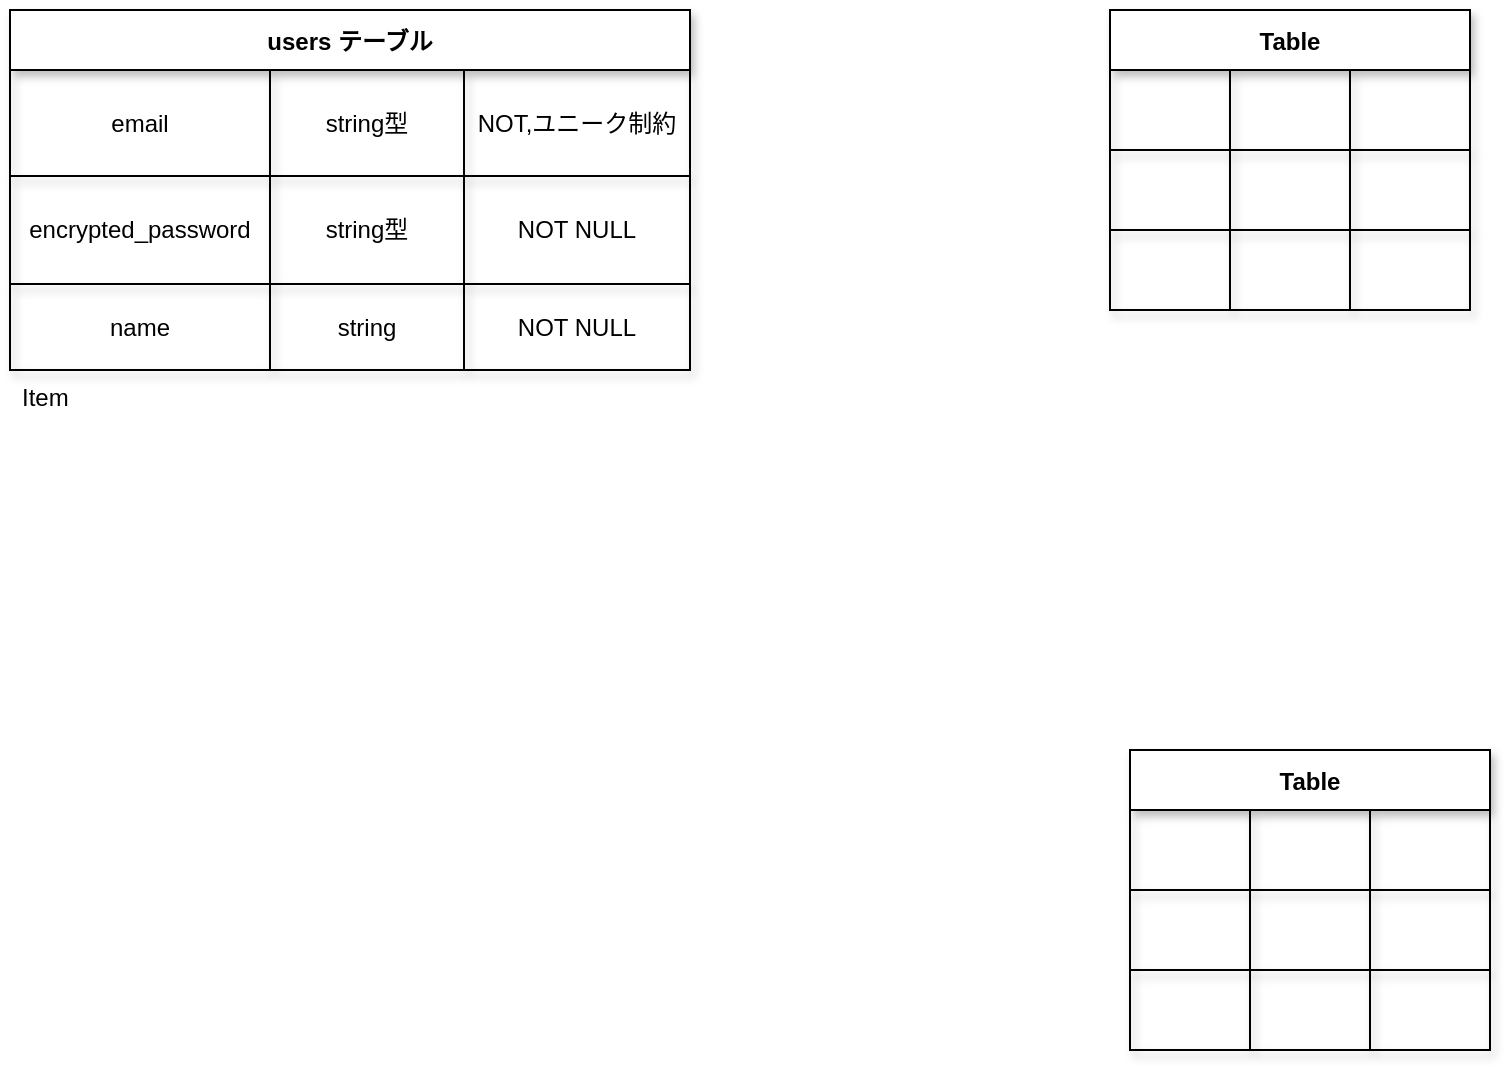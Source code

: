 <mxfile>
    <diagram id="vcXFzM7l5IMJW_i7DsGZ" name="ページ1">
        <mxGraphModel dx="671" dy="673" grid="1" gridSize="10" guides="1" tooltips="1" connect="1" arrows="1" fold="1" page="1" pageScale="1" pageWidth="827" pageHeight="1169" math="0" shadow="0">
            <root>
                <mxCell id="0"/>
                <mxCell id="1" parent="0"/>
                <mxCell id="Ho1ewUfBM50AbFPdHpz6-84" value="users テーブル" style="shape=table;startSize=30;container=1;collapsible=0;childLayout=tableLayout;fontStyle=1;align=center;shadow=1;strokeColor=default;" vertex="1" parent="1">
                    <mxGeometry x="40" y="40" width="340" height="180" as="geometry"/>
                </mxCell>
                <mxCell id="Ho1ewUfBM50AbFPdHpz6-85" value="" style="shape=tableRow;horizontal=0;startSize=0;swimlaneHead=0;swimlaneBody=0;top=0;left=0;bottom=0;right=0;collapsible=0;dropTarget=0;fillColor=none;points=[[0,0.5],[1,0.5]];portConstraint=eastwest;shadow=1;strokeColor=default;" vertex="1" parent="Ho1ewUfBM50AbFPdHpz6-84">
                    <mxGeometry y="30" width="340" height="53" as="geometry"/>
                </mxCell>
                <mxCell id="Ho1ewUfBM50AbFPdHpz6-86" value="email" style="shape=partialRectangle;html=1;whiteSpace=wrap;connectable=0;fillColor=none;top=0;left=0;bottom=0;right=0;overflow=hidden;shadow=1;strokeColor=default;" vertex="1" parent="Ho1ewUfBM50AbFPdHpz6-85">
                    <mxGeometry width="130" height="53" as="geometry">
                        <mxRectangle width="130" height="53" as="alternateBounds"/>
                    </mxGeometry>
                </mxCell>
                <mxCell id="Ho1ewUfBM50AbFPdHpz6-87" value="string型" style="shape=partialRectangle;html=1;whiteSpace=wrap;connectable=0;fillColor=none;top=0;left=0;bottom=0;right=0;overflow=hidden;shadow=1;strokeColor=default;" vertex="1" parent="Ho1ewUfBM50AbFPdHpz6-85">
                    <mxGeometry x="130" width="97" height="53" as="geometry">
                        <mxRectangle width="97" height="53" as="alternateBounds"/>
                    </mxGeometry>
                </mxCell>
                <mxCell id="Ho1ewUfBM50AbFPdHpz6-88" value="NOT,ユニーク制約" style="shape=partialRectangle;html=1;whiteSpace=wrap;connectable=0;fillColor=none;top=0;left=0;bottom=0;right=0;overflow=hidden;shadow=1;strokeColor=default;" vertex="1" parent="Ho1ewUfBM50AbFPdHpz6-85">
                    <mxGeometry x="227" width="113" height="53" as="geometry">
                        <mxRectangle width="113" height="53" as="alternateBounds"/>
                    </mxGeometry>
                </mxCell>
                <mxCell id="Ho1ewUfBM50AbFPdHpz6-89" value="" style="shape=tableRow;horizontal=0;startSize=0;swimlaneHead=0;swimlaneBody=0;top=0;left=0;bottom=0;right=0;collapsible=0;dropTarget=0;fillColor=none;points=[[0,0.5],[1,0.5]];portConstraint=eastwest;shadow=1;strokeColor=default;" vertex="1" parent="Ho1ewUfBM50AbFPdHpz6-84">
                    <mxGeometry y="83" width="340" height="54" as="geometry"/>
                </mxCell>
                <mxCell id="Ho1ewUfBM50AbFPdHpz6-90" value="encrypted_password" style="shape=partialRectangle;html=1;whiteSpace=wrap;connectable=0;fillColor=none;top=0;left=0;bottom=0;right=0;overflow=hidden;shadow=1;strokeColor=default;" vertex="1" parent="Ho1ewUfBM50AbFPdHpz6-89">
                    <mxGeometry width="130" height="54" as="geometry">
                        <mxRectangle width="130" height="54" as="alternateBounds"/>
                    </mxGeometry>
                </mxCell>
                <mxCell id="Ho1ewUfBM50AbFPdHpz6-91" value="string型" style="shape=partialRectangle;html=1;whiteSpace=wrap;connectable=0;fillColor=none;top=0;left=0;bottom=0;right=0;overflow=hidden;shadow=1;strokeColor=default;" vertex="1" parent="Ho1ewUfBM50AbFPdHpz6-89">
                    <mxGeometry x="130" width="97" height="54" as="geometry">
                        <mxRectangle width="97" height="54" as="alternateBounds"/>
                    </mxGeometry>
                </mxCell>
                <mxCell id="Ho1ewUfBM50AbFPdHpz6-92" value="NOT NULL" style="shape=partialRectangle;html=1;whiteSpace=wrap;connectable=0;fillColor=none;top=0;left=0;bottom=0;right=0;overflow=hidden;shadow=1;strokeColor=default;" vertex="1" parent="Ho1ewUfBM50AbFPdHpz6-89">
                    <mxGeometry x="227" width="113" height="54" as="geometry">
                        <mxRectangle width="113" height="54" as="alternateBounds"/>
                    </mxGeometry>
                </mxCell>
                <mxCell id="Ho1ewUfBM50AbFPdHpz6-93" value="" style="shape=tableRow;horizontal=0;startSize=0;swimlaneHead=0;swimlaneBody=0;top=0;left=0;bottom=0;right=0;collapsible=0;dropTarget=0;fillColor=none;points=[[0,0.5],[1,0.5]];portConstraint=eastwest;shadow=1;strokeColor=default;" vertex="1" parent="Ho1ewUfBM50AbFPdHpz6-84">
                    <mxGeometry y="137" width="340" height="43" as="geometry"/>
                </mxCell>
                <mxCell id="Ho1ewUfBM50AbFPdHpz6-94" value="name" style="shape=partialRectangle;html=1;whiteSpace=wrap;connectable=0;fillColor=none;top=0;left=0;bottom=0;right=0;overflow=hidden;shadow=1;strokeColor=default;" vertex="1" parent="Ho1ewUfBM50AbFPdHpz6-93">
                    <mxGeometry width="130" height="43" as="geometry">
                        <mxRectangle width="130" height="43" as="alternateBounds"/>
                    </mxGeometry>
                </mxCell>
                <mxCell id="Ho1ewUfBM50AbFPdHpz6-95" value="string" style="shape=partialRectangle;html=1;whiteSpace=wrap;connectable=0;fillColor=none;top=0;left=0;bottom=0;right=0;overflow=hidden;shadow=1;strokeColor=default;" vertex="1" parent="Ho1ewUfBM50AbFPdHpz6-93">
                    <mxGeometry x="130" width="97" height="43" as="geometry">
                        <mxRectangle width="97" height="43" as="alternateBounds"/>
                    </mxGeometry>
                </mxCell>
                <mxCell id="Ho1ewUfBM50AbFPdHpz6-96" value="NOT NULL" style="shape=partialRectangle;html=1;whiteSpace=wrap;connectable=0;fillColor=none;top=0;left=0;bottom=0;right=0;overflow=hidden;shadow=1;strokeColor=default;" vertex="1" parent="Ho1ewUfBM50AbFPdHpz6-93">
                    <mxGeometry x="227" width="113" height="43" as="geometry">
                        <mxRectangle width="113" height="43" as="alternateBounds"/>
                    </mxGeometry>
                </mxCell>
                <mxCell id="Ho1ewUfBM50AbFPdHpz6-97" value="Table" style="shape=table;startSize=30;container=1;collapsible=0;childLayout=tableLayout;fontStyle=1;align=center;shadow=1;strokeColor=default;" vertex="1" parent="1">
                    <mxGeometry x="590" y="40" width="180" height="150" as="geometry"/>
                </mxCell>
                <mxCell id="Ho1ewUfBM50AbFPdHpz6-98" value="" style="shape=tableRow;horizontal=0;startSize=0;swimlaneHead=0;swimlaneBody=0;top=0;left=0;bottom=0;right=0;collapsible=0;dropTarget=0;fillColor=none;points=[[0,0.5],[1,0.5]];portConstraint=eastwest;shadow=1;strokeColor=default;" vertex="1" parent="Ho1ewUfBM50AbFPdHpz6-97">
                    <mxGeometry y="30" width="180" height="40" as="geometry"/>
                </mxCell>
                <mxCell id="Ho1ewUfBM50AbFPdHpz6-99" value="" style="shape=partialRectangle;html=1;whiteSpace=wrap;connectable=0;fillColor=none;top=0;left=0;bottom=0;right=0;overflow=hidden;shadow=1;strokeColor=default;" vertex="1" parent="Ho1ewUfBM50AbFPdHpz6-98">
                    <mxGeometry width="60" height="40" as="geometry">
                        <mxRectangle width="60" height="40" as="alternateBounds"/>
                    </mxGeometry>
                </mxCell>
                <mxCell id="Ho1ewUfBM50AbFPdHpz6-100" value="" style="shape=partialRectangle;html=1;whiteSpace=wrap;connectable=0;fillColor=none;top=0;left=0;bottom=0;right=0;overflow=hidden;shadow=1;strokeColor=default;" vertex="1" parent="Ho1ewUfBM50AbFPdHpz6-98">
                    <mxGeometry x="60" width="60" height="40" as="geometry">
                        <mxRectangle width="60" height="40" as="alternateBounds"/>
                    </mxGeometry>
                </mxCell>
                <mxCell id="Ho1ewUfBM50AbFPdHpz6-101" value="" style="shape=partialRectangle;html=1;whiteSpace=wrap;connectable=0;fillColor=none;top=0;left=0;bottom=0;right=0;overflow=hidden;shadow=1;strokeColor=default;" vertex="1" parent="Ho1ewUfBM50AbFPdHpz6-98">
                    <mxGeometry x="120" width="60" height="40" as="geometry">
                        <mxRectangle width="60" height="40" as="alternateBounds"/>
                    </mxGeometry>
                </mxCell>
                <mxCell id="Ho1ewUfBM50AbFPdHpz6-102" value="" style="shape=tableRow;horizontal=0;startSize=0;swimlaneHead=0;swimlaneBody=0;top=0;left=0;bottom=0;right=0;collapsible=0;dropTarget=0;fillColor=none;points=[[0,0.5],[1,0.5]];portConstraint=eastwest;shadow=1;strokeColor=default;" vertex="1" parent="Ho1ewUfBM50AbFPdHpz6-97">
                    <mxGeometry y="70" width="180" height="40" as="geometry"/>
                </mxCell>
                <mxCell id="Ho1ewUfBM50AbFPdHpz6-103" value="" style="shape=partialRectangle;html=1;whiteSpace=wrap;connectable=0;fillColor=none;top=0;left=0;bottom=0;right=0;overflow=hidden;shadow=1;strokeColor=default;" vertex="1" parent="Ho1ewUfBM50AbFPdHpz6-102">
                    <mxGeometry width="60" height="40" as="geometry">
                        <mxRectangle width="60" height="40" as="alternateBounds"/>
                    </mxGeometry>
                </mxCell>
                <mxCell id="Ho1ewUfBM50AbFPdHpz6-104" value="" style="shape=partialRectangle;html=1;whiteSpace=wrap;connectable=0;fillColor=none;top=0;left=0;bottom=0;right=0;overflow=hidden;shadow=1;strokeColor=default;" vertex="1" parent="Ho1ewUfBM50AbFPdHpz6-102">
                    <mxGeometry x="60" width="60" height="40" as="geometry">
                        <mxRectangle width="60" height="40" as="alternateBounds"/>
                    </mxGeometry>
                </mxCell>
                <mxCell id="Ho1ewUfBM50AbFPdHpz6-105" value="" style="shape=partialRectangle;html=1;whiteSpace=wrap;connectable=0;fillColor=none;top=0;left=0;bottom=0;right=0;overflow=hidden;shadow=1;strokeColor=default;" vertex="1" parent="Ho1ewUfBM50AbFPdHpz6-102">
                    <mxGeometry x="120" width="60" height="40" as="geometry">
                        <mxRectangle width="60" height="40" as="alternateBounds"/>
                    </mxGeometry>
                </mxCell>
                <mxCell id="Ho1ewUfBM50AbFPdHpz6-106" value="" style="shape=tableRow;horizontal=0;startSize=0;swimlaneHead=0;swimlaneBody=0;top=0;left=0;bottom=0;right=0;collapsible=0;dropTarget=0;fillColor=none;points=[[0,0.5],[1,0.5]];portConstraint=eastwest;shadow=1;strokeColor=default;" vertex="1" parent="Ho1ewUfBM50AbFPdHpz6-97">
                    <mxGeometry y="110" width="180" height="40" as="geometry"/>
                </mxCell>
                <mxCell id="Ho1ewUfBM50AbFPdHpz6-107" value="" style="shape=partialRectangle;html=1;whiteSpace=wrap;connectable=0;fillColor=none;top=0;left=0;bottom=0;right=0;overflow=hidden;shadow=1;strokeColor=default;" vertex="1" parent="Ho1ewUfBM50AbFPdHpz6-106">
                    <mxGeometry width="60" height="40" as="geometry">
                        <mxRectangle width="60" height="40" as="alternateBounds"/>
                    </mxGeometry>
                </mxCell>
                <mxCell id="Ho1ewUfBM50AbFPdHpz6-108" value="" style="shape=partialRectangle;html=1;whiteSpace=wrap;connectable=0;fillColor=none;top=0;left=0;bottom=0;right=0;overflow=hidden;shadow=1;strokeColor=default;" vertex="1" parent="Ho1ewUfBM50AbFPdHpz6-106">
                    <mxGeometry x="60" width="60" height="40" as="geometry">
                        <mxRectangle width="60" height="40" as="alternateBounds"/>
                    </mxGeometry>
                </mxCell>
                <mxCell id="Ho1ewUfBM50AbFPdHpz6-109" value="" style="shape=partialRectangle;html=1;whiteSpace=wrap;connectable=0;fillColor=none;top=0;left=0;bottom=0;right=0;overflow=hidden;shadow=1;strokeColor=default;" vertex="1" parent="Ho1ewUfBM50AbFPdHpz6-106">
                    <mxGeometry x="120" width="60" height="40" as="geometry">
                        <mxRectangle width="60" height="40" as="alternateBounds"/>
                    </mxGeometry>
                </mxCell>
                <mxCell id="Ho1ewUfBM50AbFPdHpz6-110" value="Table" style="shape=table;startSize=30;container=1;collapsible=0;childLayout=tableLayout;fontStyle=1;align=center;shadow=1;strokeColor=default;" vertex="1" parent="1">
                    <mxGeometry x="600" y="410" width="180" height="150" as="geometry"/>
                </mxCell>
                <mxCell id="Ho1ewUfBM50AbFPdHpz6-111" value="" style="shape=tableRow;horizontal=0;startSize=0;swimlaneHead=0;swimlaneBody=0;top=0;left=0;bottom=0;right=0;collapsible=0;dropTarget=0;fillColor=none;points=[[0,0.5],[1,0.5]];portConstraint=eastwest;shadow=1;strokeColor=default;" vertex="1" parent="Ho1ewUfBM50AbFPdHpz6-110">
                    <mxGeometry y="30" width="180" height="40" as="geometry"/>
                </mxCell>
                <mxCell id="Ho1ewUfBM50AbFPdHpz6-112" value="" style="shape=partialRectangle;html=1;whiteSpace=wrap;connectable=0;fillColor=none;top=0;left=0;bottom=0;right=0;overflow=hidden;shadow=1;strokeColor=default;" vertex="1" parent="Ho1ewUfBM50AbFPdHpz6-111">
                    <mxGeometry width="60" height="40" as="geometry">
                        <mxRectangle width="60" height="40" as="alternateBounds"/>
                    </mxGeometry>
                </mxCell>
                <mxCell id="Ho1ewUfBM50AbFPdHpz6-113" value="" style="shape=partialRectangle;html=1;whiteSpace=wrap;connectable=0;fillColor=none;top=0;left=0;bottom=0;right=0;overflow=hidden;shadow=1;strokeColor=default;" vertex="1" parent="Ho1ewUfBM50AbFPdHpz6-111">
                    <mxGeometry x="60" width="60" height="40" as="geometry">
                        <mxRectangle width="60" height="40" as="alternateBounds"/>
                    </mxGeometry>
                </mxCell>
                <mxCell id="Ho1ewUfBM50AbFPdHpz6-114" value="" style="shape=partialRectangle;html=1;whiteSpace=wrap;connectable=0;fillColor=none;top=0;left=0;bottom=0;right=0;overflow=hidden;shadow=1;strokeColor=default;" vertex="1" parent="Ho1ewUfBM50AbFPdHpz6-111">
                    <mxGeometry x="120" width="60" height="40" as="geometry">
                        <mxRectangle width="60" height="40" as="alternateBounds"/>
                    </mxGeometry>
                </mxCell>
                <mxCell id="Ho1ewUfBM50AbFPdHpz6-115" value="" style="shape=tableRow;horizontal=0;startSize=0;swimlaneHead=0;swimlaneBody=0;top=0;left=0;bottom=0;right=0;collapsible=0;dropTarget=0;fillColor=none;points=[[0,0.5],[1,0.5]];portConstraint=eastwest;shadow=1;strokeColor=default;" vertex="1" parent="Ho1ewUfBM50AbFPdHpz6-110">
                    <mxGeometry y="70" width="180" height="40" as="geometry"/>
                </mxCell>
                <mxCell id="Ho1ewUfBM50AbFPdHpz6-116" value="" style="shape=partialRectangle;html=1;whiteSpace=wrap;connectable=0;fillColor=none;top=0;left=0;bottom=0;right=0;overflow=hidden;shadow=1;strokeColor=default;" vertex="1" parent="Ho1ewUfBM50AbFPdHpz6-115">
                    <mxGeometry width="60" height="40" as="geometry">
                        <mxRectangle width="60" height="40" as="alternateBounds"/>
                    </mxGeometry>
                </mxCell>
                <mxCell id="Ho1ewUfBM50AbFPdHpz6-117" value="" style="shape=partialRectangle;html=1;whiteSpace=wrap;connectable=0;fillColor=none;top=0;left=0;bottom=0;right=0;overflow=hidden;shadow=1;strokeColor=default;" vertex="1" parent="Ho1ewUfBM50AbFPdHpz6-115">
                    <mxGeometry x="60" width="60" height="40" as="geometry">
                        <mxRectangle width="60" height="40" as="alternateBounds"/>
                    </mxGeometry>
                </mxCell>
                <mxCell id="Ho1ewUfBM50AbFPdHpz6-118" value="" style="shape=partialRectangle;html=1;whiteSpace=wrap;connectable=0;fillColor=none;top=0;left=0;bottom=0;right=0;overflow=hidden;shadow=1;strokeColor=default;" vertex="1" parent="Ho1ewUfBM50AbFPdHpz6-115">
                    <mxGeometry x="120" width="60" height="40" as="geometry">
                        <mxRectangle width="60" height="40" as="alternateBounds"/>
                    </mxGeometry>
                </mxCell>
                <mxCell id="Ho1ewUfBM50AbFPdHpz6-119" value="" style="shape=tableRow;horizontal=0;startSize=0;swimlaneHead=0;swimlaneBody=0;top=0;left=0;bottom=0;right=0;collapsible=0;dropTarget=0;fillColor=none;points=[[0,0.5],[1,0.5]];portConstraint=eastwest;shadow=1;strokeColor=default;" vertex="1" parent="Ho1ewUfBM50AbFPdHpz6-110">
                    <mxGeometry y="110" width="180" height="40" as="geometry"/>
                </mxCell>
                <mxCell id="Ho1ewUfBM50AbFPdHpz6-120" value="" style="shape=partialRectangle;html=1;whiteSpace=wrap;connectable=0;fillColor=none;top=0;left=0;bottom=0;right=0;overflow=hidden;shadow=1;strokeColor=default;" vertex="1" parent="Ho1ewUfBM50AbFPdHpz6-119">
                    <mxGeometry width="60" height="40" as="geometry">
                        <mxRectangle width="60" height="40" as="alternateBounds"/>
                    </mxGeometry>
                </mxCell>
                <mxCell id="Ho1ewUfBM50AbFPdHpz6-121" value="" style="shape=partialRectangle;html=1;whiteSpace=wrap;connectable=0;fillColor=none;top=0;left=0;bottom=0;right=0;overflow=hidden;shadow=1;strokeColor=default;" vertex="1" parent="Ho1ewUfBM50AbFPdHpz6-119">
                    <mxGeometry x="60" width="60" height="40" as="geometry">
                        <mxRectangle width="60" height="40" as="alternateBounds"/>
                    </mxGeometry>
                </mxCell>
                <mxCell id="Ho1ewUfBM50AbFPdHpz6-122" value="" style="shape=partialRectangle;html=1;whiteSpace=wrap;connectable=0;fillColor=none;top=0;left=0;bottom=0;right=0;overflow=hidden;shadow=1;strokeColor=default;" vertex="1" parent="Ho1ewUfBM50AbFPdHpz6-119">
                    <mxGeometry x="120" width="60" height="40" as="geometry">
                        <mxRectangle width="60" height="40" as="alternateBounds"/>
                    </mxGeometry>
                </mxCell>
                <mxCell id="Ho1ewUfBM50AbFPdHpz6-164" value="Item" style="text;strokeColor=none;fillColor=none;spacingLeft=4;spacingRight=4;overflow=hidden;rotatable=0;points=[[0,0.5],[1,0.5]];portConstraint=eastwest;fontSize=12;shadow=1;" vertex="1" parent="1">
                    <mxGeometry x="40" y="220" width="340" height="80" as="geometry"/>
                </mxCell>
            </root>
        </mxGraphModel>
    </diagram>
</mxfile>